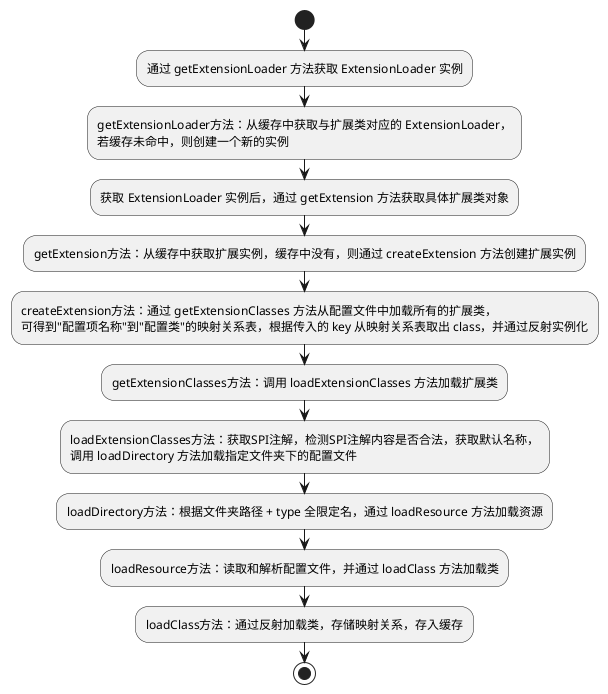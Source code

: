 @startuml
'https://plantuml.com/activity-diagram-beta

start
:通过 getExtensionLoader 方法获取 ExtensionLoader 实例;
:getExtensionLoader方法：从缓存中获取与扩展类对应的 ExtensionLoader，
若缓存未命中，则创建一个新的实例;
:获取 ExtensionLoader 实例后，通过 getExtension 方法获取具体扩展类对象;
:getExtension方法：从缓存中获取扩展实例，缓存中没有，则通过 createExtension 方法创建扩展实例;
:createExtension方法：通过 getExtensionClasses 方法从配置文件中加载所有的扩展类，
可得到"配置项名称"到"配置类"的映射关系表，根据传入的 key 从映射关系表取出 class，并通过反射实例化;
:getExtensionClasses方法：调用 loadExtensionClasses 方法加载扩展类;
:loadExtensionClasses方法：获取SPI注解，检测SPI注解内容是否合法，获取默认名称，
调用 loadDirectory 方法加载指定文件夹下的配置文件;
:loadDirectory方法：根据文件夹路径 + type 全限定名，通过 loadResource 方法加载资源;
:loadResource方法：读取和解析配置文件，并通过 loadClass 方法加载类;
:loadClass方法：通过反射加载类，存储映射关系，存入缓存;

stop

@enduml
